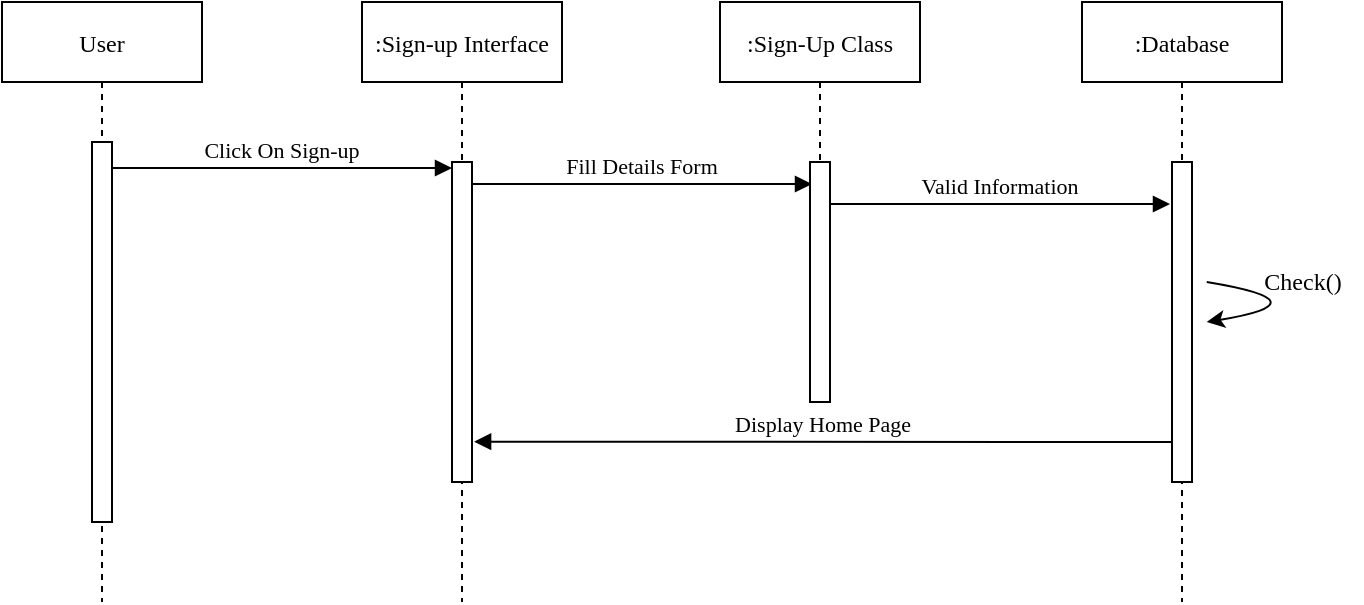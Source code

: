 <mxfile version="21.1.2" type="device">
  <diagram id="kgpKYQtTHZ0yAKxKKP6v" name="Page-1">
    <mxGraphModel dx="880" dy="532" grid="1" gridSize="10" guides="1" tooltips="1" connect="1" arrows="1" fold="1" page="1" pageScale="1" pageWidth="850" pageHeight="1100" math="0" shadow="0">
      <root>
        <mxCell id="0" />
        <mxCell id="1" parent="0" />
        <mxCell id="3nuBFxr9cyL0pnOWT2aG-1" value="User" style="shape=umlLifeline;perimeter=lifelinePerimeter;container=1;collapsible=0;recursiveResize=0;rounded=0;shadow=0;strokeWidth=1;fontFamily=Times Roman Bold;fontSource=https%3A%2F%2Ffonts.googleapis.com%2Fcss%3Ffamily%3DTimes%2BRoman%2BBold;" parent="1" vertex="1">
          <mxGeometry x="120" y="80" width="100" height="300" as="geometry" />
        </mxCell>
        <mxCell id="3nuBFxr9cyL0pnOWT2aG-2" value="" style="points=[];perimeter=orthogonalPerimeter;rounded=0;shadow=0;strokeWidth=1;" parent="3nuBFxr9cyL0pnOWT2aG-1" vertex="1">
          <mxGeometry x="45" y="70" width="10" height="190" as="geometry" />
        </mxCell>
        <mxCell id="3nuBFxr9cyL0pnOWT2aG-5" value=":Sign-up Interface" style="shape=umlLifeline;perimeter=lifelinePerimeter;container=1;collapsible=0;recursiveResize=0;rounded=0;shadow=0;strokeWidth=1;fontFamily=Times Roman Bold;fontSource=https%3A%2F%2Ffonts.googleapis.com%2Fcss%3Ffamily%3DTimes%2BRoman%2BBold;" parent="1" vertex="1">
          <mxGeometry x="300" y="80" width="100" height="300" as="geometry" />
        </mxCell>
        <mxCell id="3nuBFxr9cyL0pnOWT2aG-6" value="" style="points=[];perimeter=orthogonalPerimeter;rounded=0;shadow=0;strokeWidth=1;" parent="3nuBFxr9cyL0pnOWT2aG-5" vertex="1">
          <mxGeometry x="45" y="80" width="10" height="160" as="geometry" />
        </mxCell>
        <mxCell id="3nuBFxr9cyL0pnOWT2aG-8" value="Click On Sign-up" style="verticalAlign=bottom;endArrow=block;entryX=0;entryY=0;shadow=0;strokeWidth=1;fontFamily=Times Roman Bold;fontSource=https%3A%2F%2Ffonts.googleapis.com%2Fcss%3Ffamily%3DTimes%2BRoman%2BBold;" parent="1" edge="1">
          <mxGeometry relative="1" as="geometry">
            <mxPoint x="175" y="163.0" as="sourcePoint" />
            <mxPoint x="345.0" y="163.0" as="targetPoint" />
          </mxGeometry>
        </mxCell>
        <mxCell id="3nuBFxr9cyL0pnOWT2aG-9" value="Display Home Page" style="verticalAlign=bottom;endArrow=block;shadow=0;strokeWidth=1;entryX=1.106;entryY=0.874;entryDx=0;entryDy=0;entryPerimeter=0;fontFamily=Times Roman Bold;fontSource=https%3A%2F%2Ffonts.googleapis.com%2Fcss%3Ffamily%3DTimes%2BRoman%2BBold;" parent="1" target="3nuBFxr9cyL0pnOWT2aG-6" edge="1">
          <mxGeometry relative="1" as="geometry">
            <mxPoint x="705.05" y="300.0" as="sourcePoint" />
            <mxPoint x="534" y="300.0" as="targetPoint" />
          </mxGeometry>
        </mxCell>
        <mxCell id="a3MtyQ4JeC1WlzREZEPk-7" value="Fill Details Form" style="verticalAlign=bottom;endArrow=block;entryX=0;entryY=0;shadow=0;strokeWidth=1;fontFamily=Times Roman Bold;fontSource=https%3A%2F%2Ffonts.googleapis.com%2Fcss%3Ffamily%3DTimes%2BRoman%2BBold;" parent="1" edge="1">
          <mxGeometry relative="1" as="geometry">
            <mxPoint x="355" y="171.0" as="sourcePoint" />
            <mxPoint x="525.0" y="171.0" as="targetPoint" />
          </mxGeometry>
        </mxCell>
        <mxCell id="a3MtyQ4JeC1WlzREZEPk-12" value="Valid Information" style="verticalAlign=bottom;endArrow=block;entryX=0;entryY=0;shadow=0;strokeWidth=1;fontFamily=Times Roman Bold;fontSource=https%3A%2F%2Ffonts.googleapis.com%2Fcss%3Ffamily%3DTimes%2BRoman%2BBold;" parent="1" edge="1">
          <mxGeometry relative="1" as="geometry">
            <mxPoint x="534" y="181.0" as="sourcePoint" />
            <mxPoint x="704" y="181.0" as="targetPoint" />
          </mxGeometry>
        </mxCell>
        <mxCell id="a3MtyQ4JeC1WlzREZEPk-13" value=":Sign-Up Class" style="shape=umlLifeline;perimeter=lifelinePerimeter;container=1;collapsible=0;recursiveResize=0;rounded=0;shadow=0;strokeWidth=1;fontFamily=Times Roman Bold;fontSource=https%3A%2F%2Ffonts.googleapis.com%2Fcss%3Ffamily%3DTimes%2BRoman%2BBold;" parent="1" vertex="1">
          <mxGeometry x="479" y="80" width="100" height="200" as="geometry" />
        </mxCell>
        <mxCell id="a3MtyQ4JeC1WlzREZEPk-14" value="" style="points=[];perimeter=orthogonalPerimeter;rounded=0;shadow=0;strokeWidth=1;" parent="a3MtyQ4JeC1WlzREZEPk-13" vertex="1">
          <mxGeometry x="45" y="80" width="10" height="120" as="geometry" />
        </mxCell>
        <mxCell id="a3MtyQ4JeC1WlzREZEPk-15" value=":Database" style="shape=umlLifeline;perimeter=lifelinePerimeter;container=1;collapsible=0;recursiveResize=0;rounded=0;shadow=0;strokeWidth=1;fontFamily=Times Roman Bold;fontSource=https%3A%2F%2Ffonts.googleapis.com%2Fcss%3Ffamily%3DTimes%2BRoman%2BBold;" parent="1" vertex="1">
          <mxGeometry x="660" y="80" width="100" height="300" as="geometry" />
        </mxCell>
        <mxCell id="a3MtyQ4JeC1WlzREZEPk-16" value="" style="points=[];perimeter=orthogonalPerimeter;rounded=0;shadow=0;strokeWidth=1;" parent="a3MtyQ4JeC1WlzREZEPk-15" vertex="1">
          <mxGeometry x="45" y="80" width="10" height="160" as="geometry" />
        </mxCell>
        <mxCell id="a3MtyQ4JeC1WlzREZEPk-20" value="" style="edgeStyle=none;orthogonalLoop=1;jettySize=auto;html=1;rounded=0;endArrow=classic;endFill=1;curved=1;sketch=0;" parent="a3MtyQ4JeC1WlzREZEPk-15" edge="1">
          <mxGeometry width="80" relative="1" as="geometry">
            <mxPoint x="62.366" y="140" as="sourcePoint" />
            <mxPoint x="62.366" y="160" as="targetPoint" />
            <Array as="points">
              <mxPoint x="123" y="150" />
            </Array>
          </mxGeometry>
        </mxCell>
        <mxCell id="a3MtyQ4JeC1WlzREZEPk-21" value="&lt;font face=&quot;times roman&quot;&gt;Check()&lt;/font&gt;" style="text;html=1;align=center;verticalAlign=middle;resizable=0;points=[];autosize=1;strokeColor=none;fillColor=none;" parent="1" vertex="1">
          <mxGeometry x="740" y="205" width="60" height="30" as="geometry" />
        </mxCell>
      </root>
    </mxGraphModel>
  </diagram>
</mxfile>
